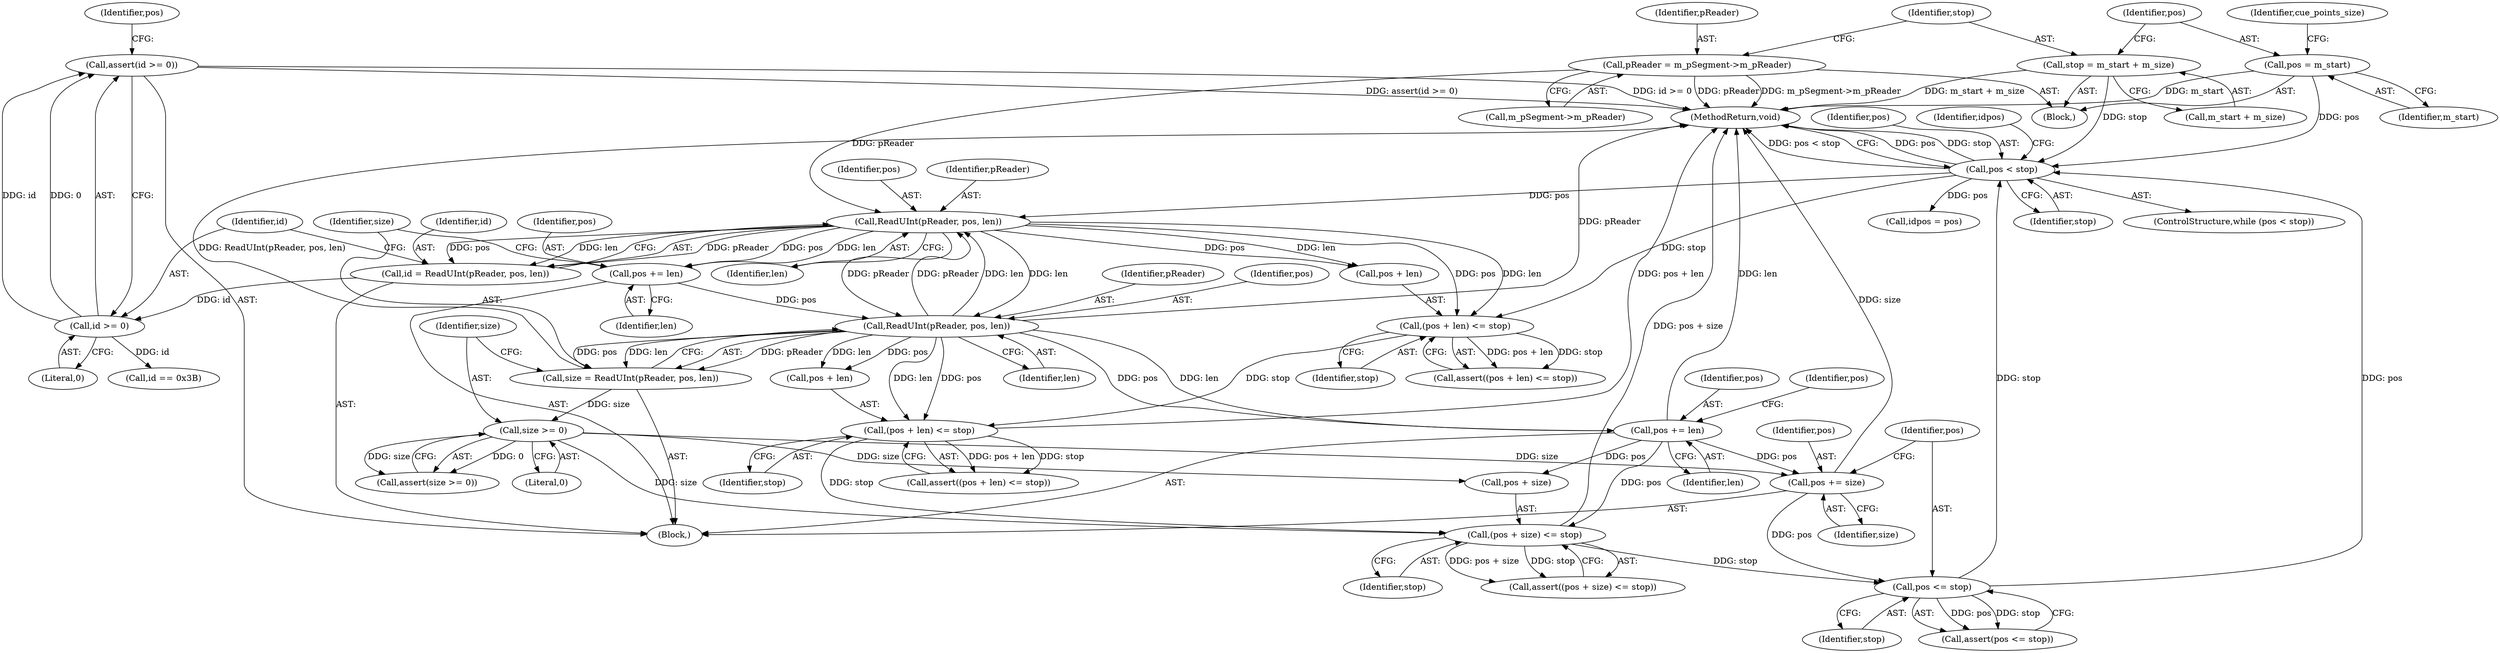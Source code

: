 digraph "1_Android_04839626ed859623901ebd3a5fd483982186b59d_152@API" {
"1000154" [label="(Call,assert(id >= 0))"];
"1000155" [label="(Call,id >= 0)"];
"1000148" [label="(Call,id = ReadUInt(pReader, pos, len))"];
"1000150" [label="(Call,ReadUInt(pReader, pos, len))"];
"1000170" [label="(Call,ReadUInt(pReader, pos, len))"];
"1000164" [label="(Call,pos += len)"];
"1000118" [label="(Call,pReader = m_pSegment->m_pReader)"];
"1000138" [label="(Call,pos < stop)"];
"1000204" [label="(Call,pos <= stop)"];
"1000200" [label="(Call,pos += size)"];
"1000175" [label="(Call,size >= 0)"];
"1000168" [label="(Call,size = ReadUInt(pReader, pos, len))"];
"1000184" [label="(Call,pos += len)"];
"1000188" [label="(Call,(pos + size) <= stop)"];
"1000179" [label="(Call,(pos + len) <= stop)"];
"1000159" [label="(Call,(pos + len) <= stop)"];
"1000130" [label="(Call,pos = m_start)"];
"1000124" [label="(Call,stop = m_start + m_size)"];
"1000160" [label="(Call,pos + len)"];
"1000138" [label="(Call,pos < stop)"];
"1000206" [label="(Identifier,stop)"];
"1000204" [label="(Call,pos <= stop)"];
"1000153" [label="(Identifier,len)"];
"1000126" [label="(Call,m_start + m_size)"];
"1000185" [label="(Identifier,pos)"];
"1000157" [label="(Literal,0)"];
"1000151" [label="(Identifier,pReader)"];
"1000187" [label="(Call,assert((pos + size) <= stop))"];
"1000179" [label="(Call,(pos + len) <= stop)"];
"1000124" [label="(Call,stop = m_start + m_size)"];
"1000148" [label="(Call,id = ReadUInt(pReader, pos, len))"];
"1000172" [label="(Identifier,pos)"];
"1000158" [label="(Call,assert((pos + len) <= stop))"];
"1000183" [label="(Identifier,stop)"];
"1000178" [label="(Call,assert((pos + len) <= stop))"];
"1000201" [label="(Identifier,pos)"];
"1000106" [label="(Block,)"];
"1000130" [label="(Call,pos = m_start)"];
"1000177" [label="(Literal,0)"];
"1000132" [label="(Identifier,m_start)"];
"1000164" [label="(Call,pos += len)"];
"1000168" [label="(Call,size = ReadUInt(pReader, pos, len))"];
"1000180" [label="(Call,pos + len)"];
"1000140" [label="(Identifier,stop)"];
"1000171" [label="(Identifier,pReader)"];
"1000202" [label="(Identifier,size)"];
"1000169" [label="(Identifier,size)"];
"1000194" [label="(Call,id == 0x3B)"];
"1000175" [label="(Call,size >= 0)"];
"1000131" [label="(Identifier,pos)"];
"1000176" [label="(Identifier,size)"];
"1000161" [label="(Identifier,pos)"];
"1000137" [label="(ControlStructure,while (pos < stop))"];
"1000118" [label="(Call,pReader = m_pSegment->m_pReader)"];
"1000135" [label="(Identifier,cue_points_size)"];
"1000205" [label="(Identifier,pos)"];
"1000150" [label="(Call,ReadUInt(pReader, pos, len))"];
"1000156" [label="(Identifier,id)"];
"1000200" [label="(Call,pos += size)"];
"1000174" [label="(Call,assert(size >= 0))"];
"1000188" [label="(Call,(pos + size) <= stop)"];
"1000149" [label="(Identifier,id)"];
"1000119" [label="(Identifier,pReader)"];
"1000184" [label="(Call,pos += len)"];
"1000159" [label="(Call,(pos + len) <= stop)"];
"1000120" [label="(Call,m_pSegment->m_pReader)"];
"1000139" [label="(Identifier,pos)"];
"1000144" [label="(Identifier,idpos)"];
"1000163" [label="(Identifier,stop)"];
"1000154" [label="(Call,assert(id >= 0))"];
"1000155" [label="(Call,id >= 0)"];
"1000203" [label="(Call,assert(pos <= stop))"];
"1000141" [label="(Block,)"];
"1000152" [label="(Identifier,pos)"];
"1000166" [label="(Identifier,len)"];
"1000165" [label="(Identifier,pos)"];
"1000143" [label="(Call,idpos = pos)"];
"1000125" [label="(Identifier,stop)"];
"1000189" [label="(Call,pos + size)"];
"1000170" [label="(Call,ReadUInt(pReader, pos, len))"];
"1000173" [label="(Identifier,len)"];
"1000186" [label="(Identifier,len)"];
"1000190" [label="(Identifier,pos)"];
"1000192" [label="(Identifier,stop)"];
"1000207" [label="(MethodReturn,void)"];
"1000154" -> "1000141"  [label="AST: "];
"1000154" -> "1000155"  [label="CFG: "];
"1000155" -> "1000154"  [label="AST: "];
"1000161" -> "1000154"  [label="CFG: "];
"1000154" -> "1000207"  [label="DDG: assert(id >= 0)"];
"1000154" -> "1000207"  [label="DDG: id >= 0"];
"1000155" -> "1000154"  [label="DDG: id"];
"1000155" -> "1000154"  [label="DDG: 0"];
"1000155" -> "1000157"  [label="CFG: "];
"1000156" -> "1000155"  [label="AST: "];
"1000157" -> "1000155"  [label="AST: "];
"1000148" -> "1000155"  [label="DDG: id"];
"1000155" -> "1000194"  [label="DDG: id"];
"1000148" -> "1000141"  [label="AST: "];
"1000148" -> "1000150"  [label="CFG: "];
"1000149" -> "1000148"  [label="AST: "];
"1000150" -> "1000148"  [label="AST: "];
"1000156" -> "1000148"  [label="CFG: "];
"1000150" -> "1000148"  [label="DDG: pReader"];
"1000150" -> "1000148"  [label="DDG: pos"];
"1000150" -> "1000148"  [label="DDG: len"];
"1000150" -> "1000153"  [label="CFG: "];
"1000151" -> "1000150"  [label="AST: "];
"1000152" -> "1000150"  [label="AST: "];
"1000153" -> "1000150"  [label="AST: "];
"1000170" -> "1000150"  [label="DDG: pReader"];
"1000170" -> "1000150"  [label="DDG: len"];
"1000118" -> "1000150"  [label="DDG: pReader"];
"1000138" -> "1000150"  [label="DDG: pos"];
"1000150" -> "1000159"  [label="DDG: pos"];
"1000150" -> "1000159"  [label="DDG: len"];
"1000150" -> "1000160"  [label="DDG: pos"];
"1000150" -> "1000160"  [label="DDG: len"];
"1000150" -> "1000164"  [label="DDG: len"];
"1000150" -> "1000164"  [label="DDG: pos"];
"1000150" -> "1000170"  [label="DDG: pReader"];
"1000150" -> "1000170"  [label="DDG: len"];
"1000170" -> "1000168"  [label="AST: "];
"1000170" -> "1000173"  [label="CFG: "];
"1000171" -> "1000170"  [label="AST: "];
"1000172" -> "1000170"  [label="AST: "];
"1000173" -> "1000170"  [label="AST: "];
"1000168" -> "1000170"  [label="CFG: "];
"1000170" -> "1000207"  [label="DDG: pReader"];
"1000170" -> "1000168"  [label="DDG: pReader"];
"1000170" -> "1000168"  [label="DDG: pos"];
"1000170" -> "1000168"  [label="DDG: len"];
"1000164" -> "1000170"  [label="DDG: pos"];
"1000170" -> "1000179"  [label="DDG: pos"];
"1000170" -> "1000179"  [label="DDG: len"];
"1000170" -> "1000180"  [label="DDG: pos"];
"1000170" -> "1000180"  [label="DDG: len"];
"1000170" -> "1000184"  [label="DDG: len"];
"1000170" -> "1000184"  [label="DDG: pos"];
"1000164" -> "1000141"  [label="AST: "];
"1000164" -> "1000166"  [label="CFG: "];
"1000165" -> "1000164"  [label="AST: "];
"1000166" -> "1000164"  [label="AST: "];
"1000169" -> "1000164"  [label="CFG: "];
"1000118" -> "1000106"  [label="AST: "];
"1000118" -> "1000120"  [label="CFG: "];
"1000119" -> "1000118"  [label="AST: "];
"1000120" -> "1000118"  [label="AST: "];
"1000125" -> "1000118"  [label="CFG: "];
"1000118" -> "1000207"  [label="DDG: pReader"];
"1000118" -> "1000207"  [label="DDG: m_pSegment->m_pReader"];
"1000138" -> "1000137"  [label="AST: "];
"1000138" -> "1000140"  [label="CFG: "];
"1000139" -> "1000138"  [label="AST: "];
"1000140" -> "1000138"  [label="AST: "];
"1000144" -> "1000138"  [label="CFG: "];
"1000207" -> "1000138"  [label="CFG: "];
"1000138" -> "1000207"  [label="DDG: pos"];
"1000138" -> "1000207"  [label="DDG: stop"];
"1000138" -> "1000207"  [label="DDG: pos < stop"];
"1000204" -> "1000138"  [label="DDG: pos"];
"1000204" -> "1000138"  [label="DDG: stop"];
"1000130" -> "1000138"  [label="DDG: pos"];
"1000124" -> "1000138"  [label="DDG: stop"];
"1000138" -> "1000143"  [label="DDG: pos"];
"1000138" -> "1000159"  [label="DDG: stop"];
"1000204" -> "1000203"  [label="AST: "];
"1000204" -> "1000206"  [label="CFG: "];
"1000205" -> "1000204"  [label="AST: "];
"1000206" -> "1000204"  [label="AST: "];
"1000203" -> "1000204"  [label="CFG: "];
"1000204" -> "1000203"  [label="DDG: pos"];
"1000204" -> "1000203"  [label="DDG: stop"];
"1000200" -> "1000204"  [label="DDG: pos"];
"1000188" -> "1000204"  [label="DDG: stop"];
"1000200" -> "1000141"  [label="AST: "];
"1000200" -> "1000202"  [label="CFG: "];
"1000201" -> "1000200"  [label="AST: "];
"1000202" -> "1000200"  [label="AST: "];
"1000205" -> "1000200"  [label="CFG: "];
"1000200" -> "1000207"  [label="DDG: size"];
"1000175" -> "1000200"  [label="DDG: size"];
"1000184" -> "1000200"  [label="DDG: pos"];
"1000175" -> "1000174"  [label="AST: "];
"1000175" -> "1000177"  [label="CFG: "];
"1000176" -> "1000175"  [label="AST: "];
"1000177" -> "1000175"  [label="AST: "];
"1000174" -> "1000175"  [label="CFG: "];
"1000175" -> "1000174"  [label="DDG: size"];
"1000175" -> "1000174"  [label="DDG: 0"];
"1000168" -> "1000175"  [label="DDG: size"];
"1000175" -> "1000188"  [label="DDG: size"];
"1000175" -> "1000189"  [label="DDG: size"];
"1000168" -> "1000141"  [label="AST: "];
"1000169" -> "1000168"  [label="AST: "];
"1000176" -> "1000168"  [label="CFG: "];
"1000168" -> "1000207"  [label="DDG: ReadUInt(pReader, pos, len)"];
"1000184" -> "1000141"  [label="AST: "];
"1000184" -> "1000186"  [label="CFG: "];
"1000185" -> "1000184"  [label="AST: "];
"1000186" -> "1000184"  [label="AST: "];
"1000190" -> "1000184"  [label="CFG: "];
"1000184" -> "1000207"  [label="DDG: len"];
"1000184" -> "1000188"  [label="DDG: pos"];
"1000184" -> "1000189"  [label="DDG: pos"];
"1000188" -> "1000187"  [label="AST: "];
"1000188" -> "1000192"  [label="CFG: "];
"1000189" -> "1000188"  [label="AST: "];
"1000192" -> "1000188"  [label="AST: "];
"1000187" -> "1000188"  [label="CFG: "];
"1000188" -> "1000207"  [label="DDG: pos + size"];
"1000188" -> "1000187"  [label="DDG: pos + size"];
"1000188" -> "1000187"  [label="DDG: stop"];
"1000179" -> "1000188"  [label="DDG: stop"];
"1000179" -> "1000178"  [label="AST: "];
"1000179" -> "1000183"  [label="CFG: "];
"1000180" -> "1000179"  [label="AST: "];
"1000183" -> "1000179"  [label="AST: "];
"1000178" -> "1000179"  [label="CFG: "];
"1000179" -> "1000207"  [label="DDG: pos + len"];
"1000179" -> "1000178"  [label="DDG: pos + len"];
"1000179" -> "1000178"  [label="DDG: stop"];
"1000159" -> "1000179"  [label="DDG: stop"];
"1000159" -> "1000158"  [label="AST: "];
"1000159" -> "1000163"  [label="CFG: "];
"1000160" -> "1000159"  [label="AST: "];
"1000163" -> "1000159"  [label="AST: "];
"1000158" -> "1000159"  [label="CFG: "];
"1000159" -> "1000158"  [label="DDG: pos + len"];
"1000159" -> "1000158"  [label="DDG: stop"];
"1000130" -> "1000106"  [label="AST: "];
"1000130" -> "1000132"  [label="CFG: "];
"1000131" -> "1000130"  [label="AST: "];
"1000132" -> "1000130"  [label="AST: "];
"1000135" -> "1000130"  [label="CFG: "];
"1000130" -> "1000207"  [label="DDG: m_start"];
"1000124" -> "1000106"  [label="AST: "];
"1000124" -> "1000126"  [label="CFG: "];
"1000125" -> "1000124"  [label="AST: "];
"1000126" -> "1000124"  [label="AST: "];
"1000131" -> "1000124"  [label="CFG: "];
"1000124" -> "1000207"  [label="DDG: m_start + m_size"];
}
